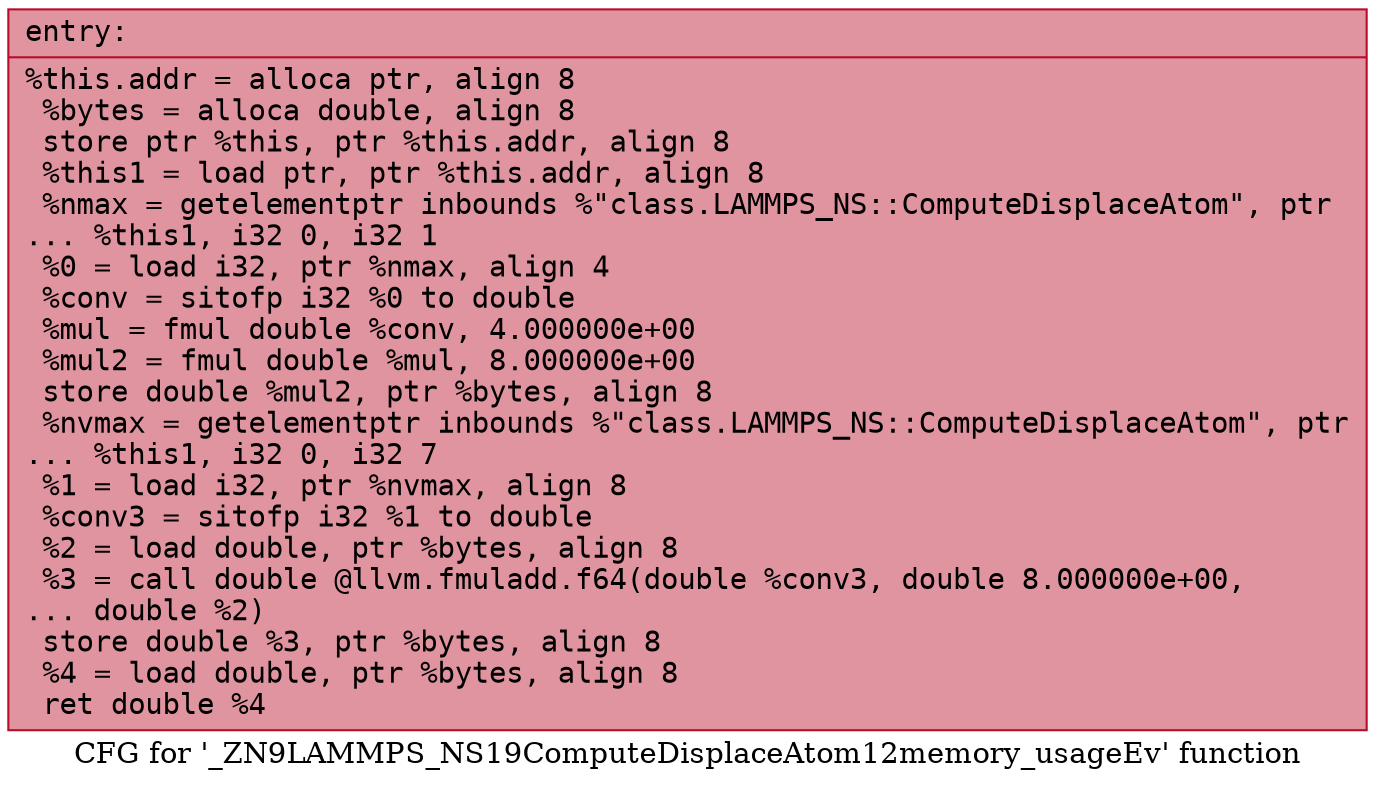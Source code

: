 digraph "CFG for '_ZN9LAMMPS_NS19ComputeDisplaceAtom12memory_usageEv' function" {
	label="CFG for '_ZN9LAMMPS_NS19ComputeDisplaceAtom12memory_usageEv' function";

	Node0x55cace5b58b0 [shape=record,color="#b70d28ff", style=filled, fillcolor="#b70d2870" fontname="Courier",label="{entry:\l|  %this.addr = alloca ptr, align 8\l  %bytes = alloca double, align 8\l  store ptr %this, ptr %this.addr, align 8\l  %this1 = load ptr, ptr %this.addr, align 8\l  %nmax = getelementptr inbounds %\"class.LAMMPS_NS::ComputeDisplaceAtom\", ptr\l... %this1, i32 0, i32 1\l  %0 = load i32, ptr %nmax, align 4\l  %conv = sitofp i32 %0 to double\l  %mul = fmul double %conv, 4.000000e+00\l  %mul2 = fmul double %mul, 8.000000e+00\l  store double %mul2, ptr %bytes, align 8\l  %nvmax = getelementptr inbounds %\"class.LAMMPS_NS::ComputeDisplaceAtom\", ptr\l... %this1, i32 0, i32 7\l  %1 = load i32, ptr %nvmax, align 8\l  %conv3 = sitofp i32 %1 to double\l  %2 = load double, ptr %bytes, align 8\l  %3 = call double @llvm.fmuladd.f64(double %conv3, double 8.000000e+00,\l... double %2)\l  store double %3, ptr %bytes, align 8\l  %4 = load double, ptr %bytes, align 8\l  ret double %4\l}"];
}
